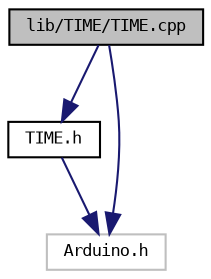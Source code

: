 digraph "lib/TIME/TIME.cpp"
{
 // LATEX_PDF_SIZE
  bgcolor="transparent";
  edge [fontname="DejaVuSansMono",fontsize="8",labelfontname="DejaVuSansMono",labelfontsize="8"];
  node [fontname="DejaVuSansMono",fontsize="8",shape=record];
  Node1 [label="lib/TIME/TIME.cpp",height=0.2,width=0.4,color="black", fillcolor="grey75", style="filled", fontcolor="black",tooltip="Classe para medir Intervalo de tempo entre duas chamadas."];
  Node1 -> Node2 [color="midnightblue",fontsize="8",style="solid",fontname="DejaVuSansMono"];
  Node2 [label="TIME.h",height=0.2,width=0.4,color="black",URL="$TIME_8h.html",tooltip="Classe para medir Intervalo de tempo entre duas chamadas."];
  Node2 -> Node3 [color="midnightblue",fontsize="8",style="solid",fontname="DejaVuSansMono"];
  Node3 [label="Arduino.h",height=0.2,width=0.4,color="grey75",tooltip=" "];
  Node1 -> Node3 [color="midnightblue",fontsize="8",style="solid",fontname="DejaVuSansMono"];
}
